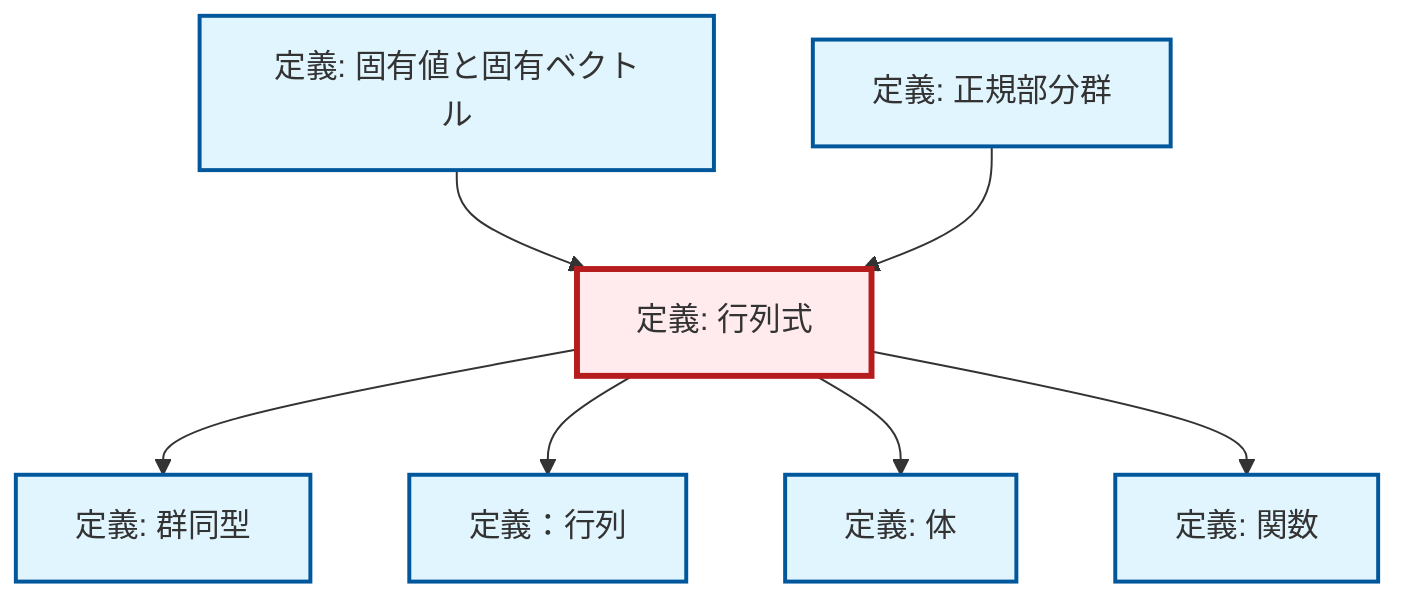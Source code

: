 graph TD
    classDef definition fill:#e1f5fe,stroke:#01579b,stroke-width:2px
    classDef theorem fill:#f3e5f5,stroke:#4a148c,stroke-width:2px
    classDef axiom fill:#fff3e0,stroke:#e65100,stroke-width:2px
    classDef example fill:#e8f5e9,stroke:#1b5e20,stroke-width:2px
    classDef current fill:#ffebee,stroke:#b71c1c,stroke-width:3px
    def-field["定義: 体"]:::definition
    def-function["定義: 関数"]:::definition
    def-eigenvalue-eigenvector["定義: 固有値と固有ベクトル"]:::definition
    def-determinant["定義: 行列式"]:::definition
    def-isomorphism["定義: 群同型"]:::definition
    def-normal-subgroup["定義: 正規部分群"]:::definition
    def-matrix["定義：行列"]:::definition
    def-determinant --> def-isomorphism
    def-eigenvalue-eigenvector --> def-determinant
    def-determinant --> def-matrix
    def-determinant --> def-field
    def-normal-subgroup --> def-determinant
    def-determinant --> def-function
    class def-determinant current
